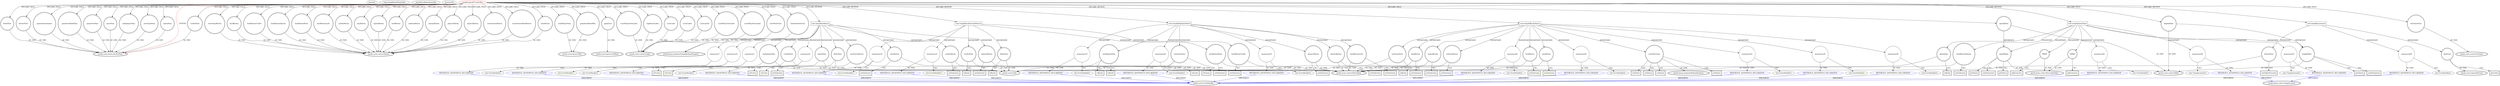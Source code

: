 digraph {
baseInfo[graphId=2239,category="extension_graph",isAnonymous=false,possibleRelation=true]
frameworkRelatedTypesInfo[0="javafx.scene.layout.AnchorPane"]
possibleCollaborationsInfo[0="2239~CLIENT_METHOD_DECLARATION-INSTANTIATION-~javafx.scene.layout.AnchorPane ~javafx.event.EventHandler ~false~true",1="2239~CLIENT_METHOD_DECLARATION-INSTANTIATION-~javafx.scene.layout.AnchorPane ~javafx.beans.value.ChangeListener ~false~true"]
locationInfo[projectName="candybibby-Snake",filePath="/candybibby-Snake/Snake-master/src/graphicsJavaFX/Controller.java",contextSignature="Controller",graphId="2239"]
0[label="graphicsJavaFX.Controller",vertexType="ROOT_CLIENT_CLASS_DECLARATION",isFrameworkType=false,color=red]
1[label="javafx.scene.layout.AnchorPane",vertexType="FRAMEWORK_CLASS_TYPE",isFrameworkType=true,peripheries=2]
2[label="CreditsPane",vertexType="FIELD_DECLARATION",isFrameworkType=true,peripheries=2,shape=circle]
4[label="RulesPane",vertexType="FIELD_DECLARATION",isFrameworkType=true,peripheries=2,shape=circle]
6[label="backButton",vertexType="FIELD_DECLARATION",isFrameworkType=true,peripheries=2,shape=circle]
7[label="javafx.scene.control.Button",vertexType="FRAMEWORK_CLASS_TYPE",isFrameworkType=true,peripheries=2]
8[label="backButtonCredits",vertexType="FIELD_DECLARATION",isFrameworkType=true,peripheries=2,shape=circle]
10[label="backButtonOptions",vertexType="FIELD_DECLARATION",isFrameworkType=true,peripheries=2,shape=circle]
12[label="backButtonRules",vertexType="FIELD_DECLARATION",isFrameworkType=true,peripheries=2,shape=circle]
14[label="backButtonmulti",vertexType="FIELD_DECLARATION",isFrameworkType=true,peripheries=2,shape=circle]
16[label="bottomPane",vertexType="FIELD_DECLARATION",isFrameworkType=true,peripheries=2,shape=circle]
18[label="creditsButton",vertexType="FIELD_DECLARATION",isFrameworkType=true,peripheries=2,shape=circle]
20[label="easyButton",vertexType="FIELD_DECLARATION",isFrameworkType=true,peripheries=2,shape=circle]
22[label="expertButton",vertexType="FIELD_DECLARATION",isFrameworkType=true,peripheries=2,shape=circle]
24[label="gameAreaContainer",vertexType="FIELD_DECLARATION",isFrameworkType=true,peripheries=2,shape=circle]
26[label="gameAreaMainVBox",vertexType="FIELD_DECLARATION",isFrameworkType=true,peripheries=2,shape=circle]
27[label="javafx.scene.layout.VBox",vertexType="FRAMEWORK_CLASS_TYPE",isFrameworkType=true,peripheries=2]
28[label="gameGrid",vertexType="FIELD_DECLARATION",isFrameworkType=true,peripheries=2,shape=circle]
29[label="javafx.scene.layout.GridPane",vertexType="FRAMEWORK_CLASS_TYPE",isFrameworkType=true,peripheries=2]
30[label="gameOverMultiPane",vertexType="FIELD_DECLARATION",isFrameworkType=true,peripheries=2,shape=circle]
32[label="gameOverPane",vertexType="FIELD_DECLARATION",isFrameworkType=true,peripheries=2,shape=circle]
34[label="hardButton",vertexType="FIELD_DECLARATION",isFrameworkType=true,peripheries=2,shape=circle]
36[label="highScoreLabel",vertexType="FIELD_DECLARATION",isFrameworkType=true,peripheries=2,shape=circle]
37[label="javafx.scene.control.Label",vertexType="FRAMEWORK_CLASS_TYPE",isFrameworkType=true,peripheries=2]
38[label="initializeNewGame",vertexType="FIELD_DECLARATION",isFrameworkType=true,peripheries=2,shape=circle]
39[label="javafx.beans.property.SimpleBooleanProperty",vertexType="FRAMEWORK_CLASS_TYPE",isFrameworkType=true,peripheries=2]
40[label="lengthSlider",vertexType="FIELD_DECLARATION",isFrameworkType=true,peripheries=2,shape=circle]
41[label="javafx.scene.control.Slider",vertexType="FRAMEWORK_CLASS_TYPE",isFrameworkType=true,peripheries=2]
42[label="mediumButton",vertexType="FIELD_DECLARATION",isFrameworkType=true,peripheries=2,shape=circle]
44[label="menuPane",vertexType="FIELD_DECLARATION",isFrameworkType=true,peripheries=2,shape=circle]
46[label="multiPlayerVbox",vertexType="FIELD_DECLARATION",isFrameworkType=true,peripheries=2,shape=circle]
48[label="multiplayerPane",vertexType="FIELD_DECLARATION",isFrameworkType=true,peripheries=2,shape=circle]
50[label="newGamePane",vertexType="FIELD_DECLARATION",isFrameworkType=true,peripheries=2,shape=circle]
52[label="optionPane",vertexType="FIELD_DECLARATION",isFrameworkType=true,peripheries=2,shape=circle]
54[label="optionsButton",vertexType="FIELD_DECLARATION",isFrameworkType=true,peripheries=2,shape=circle]
56[label="player1Button",vertexType="FIELD_DECLARATION",isFrameworkType=true,peripheries=2,shape=circle]
58[label="player2Button",vertexType="FIELD_DECLARATION",isFrameworkType=true,peripheries=2,shape=circle]
60[label="restartGameButton",vertexType="FIELD_DECLARATION",isFrameworkType=true,peripheries=2,shape=circle]
62[label="restartGameMultiButton",vertexType="FIELD_DECLARATION",isFrameworkType=true,peripheries=2,shape=circle]
64[label="rulesButton",vertexType="FIELD_DECLARATION",isFrameworkType=true,peripheries=2,shape=circle]
66[label="scoreLabel",vertexType="FIELD_DECLARATION",isFrameworkType=true,peripheries=2,shape=circle]
68[label="scoreLabel1",vertexType="FIELD_DECLARATION",isFrameworkType=true,peripheries=2,shape=circle]
70[label="scoreLabel2",vertexType="FIELD_DECLARATION",isFrameworkType=true,peripheries=2,shape=circle]
72[label="scorePlay1OverLabel",vertexType="FIELD_DECLARATION",isFrameworkType=true,peripheries=2,shape=circle]
74[label="scorePlay2OverLabel",vertexType="FIELD_DECLARATION",isFrameworkType=true,peripheries=2,shape=circle]
76[label="scorePlayerOverLabel",vertexType="FIELD_DECLARATION",isFrameworkType=true,peripheries=2,shape=circle]
78[label="speedSlider",vertexType="FIELD_DECLARATION",isFrameworkType=true,peripheries=2,shape=circle]
80[label="startGameButton",vertexType="FIELD_DECLARATION",isFrameworkType=true,peripheries=2,shape=circle]
82[label="startNewGame",vertexType="FIELD_DECLARATION",isFrameworkType=true,peripheries=2,shape=circle]
84[label="textGameOver",vertexType="FIELD_DECLARATION",isFrameworkType=true,peripheries=2,shape=circle]
85[label="javafx.scene.control.TextArea",vertexType="FRAMEWORK_CLASS_TYPE",isFrameworkType=true,peripheries=2]
87[label="void setupMainMenu()",vertexType="CLIENT_METHOD_DECLARATION",isFrameworkType=false,shape=box]
88[label="startGameButton",vertexType="VARIABLE_EXPRESION",isFrameworkType=true,peripheries=2,shape=circle]
90[label="javafx.scene.control.ButtonBase",vertexType="FRAMEWORK_CLASS_TYPE",isFrameworkType=true,peripheries=2]
89[label="setOnAction()",vertexType="INSIDE_CALL",isFrameworkType=true,peripheries=2,shape=box]
92[label="anonymous1",vertexType="VARIABLE_EXPRESION",isFrameworkType=false,shape=circle]
93[label="REFERENCE_ANONYMOUS_DECLARATION",vertexType="REFERENCE_ANONYMOUS_DECLARATION",isFrameworkType=false,color=blue]
94[label="javafx.event.EventHandler",vertexType="FRAMEWORK_INTERFACE_TYPE",isFrameworkType=true,peripheries=2]
91[label="new EventHandler()",vertexType="CONSTRUCTOR_CALL",isFrameworkType=false]
95[label="multiplayerPane",vertexType="VARIABLE_EXPRESION",isFrameworkType=true,peripheries=2,shape=circle]
97[label="javafx.scene.Node",vertexType="FRAMEWORK_CLASS_TYPE",isFrameworkType=true,peripheries=2]
96[label="toFront()",vertexType="INSIDE_CALL",isFrameworkType=true,peripheries=2,shape=box]
98[label="rulesButton",vertexType="VARIABLE_EXPRESION",isFrameworkType=true,peripheries=2,shape=circle]
99[label="setOnAction()",vertexType="INSIDE_CALL",isFrameworkType=true,peripheries=2,shape=box]
102[label="anonymous4",vertexType="VARIABLE_EXPRESION",isFrameworkType=false,shape=circle]
103[label="REFERENCE_ANONYMOUS_DECLARATION",vertexType="REFERENCE_ANONYMOUS_DECLARATION",isFrameworkType=false,color=blue]
101[label="new EventHandler()",vertexType="CONSTRUCTOR_CALL",isFrameworkType=false]
105[label="RulesPane",vertexType="VARIABLE_EXPRESION",isFrameworkType=true,peripheries=2,shape=circle]
106[label="toFront()",vertexType="INSIDE_CALL",isFrameworkType=true,peripheries=2,shape=box]
108[label="optionsButton",vertexType="VARIABLE_EXPRESION",isFrameworkType=true,peripheries=2,shape=circle]
109[label="setOnAction()",vertexType="INSIDE_CALL",isFrameworkType=true,peripheries=2,shape=box]
112[label="anonymous7",vertexType="VARIABLE_EXPRESION",isFrameworkType=false,shape=circle]
113[label="REFERENCE_ANONYMOUS_DECLARATION",vertexType="REFERENCE_ANONYMOUS_DECLARATION",isFrameworkType=false,color=blue]
111[label="new EventHandler()",vertexType="CONSTRUCTOR_CALL",isFrameworkType=false]
115[label="optionPane",vertexType="VARIABLE_EXPRESION",isFrameworkType=true,peripheries=2,shape=circle]
116[label="toFront()",vertexType="INSIDE_CALL",isFrameworkType=true,peripheries=2,shape=box]
118[label="creditsButton",vertexType="VARIABLE_EXPRESION",isFrameworkType=true,peripheries=2,shape=circle]
119[label="setOnAction()",vertexType="INSIDE_CALL",isFrameworkType=true,peripheries=2,shape=box]
122[label="anonymous10",vertexType="VARIABLE_EXPRESION",isFrameworkType=false,shape=circle]
123[label="REFERENCE_ANONYMOUS_DECLARATION",vertexType="REFERENCE_ANONYMOUS_DECLARATION",isFrameworkType=false,color=blue]
121[label="new EventHandler()",vertexType="CONSTRUCTOR_CALL",isFrameworkType=false]
125[label="CreditsPane",vertexType="VARIABLE_EXPRESION",isFrameworkType=true,peripheries=2,shape=circle]
126[label="toFront()",vertexType="INSIDE_CALL",isFrameworkType=true,peripheries=2,shape=box]
128[label="void setupRulesAndCreditPanes()",vertexType="CLIENT_METHOD_DECLARATION",isFrameworkType=false,shape=box]
129[label="backButtonCredits",vertexType="VARIABLE_EXPRESION",isFrameworkType=true,peripheries=2,shape=circle]
130[label="setOnAction()",vertexType="INSIDE_CALL",isFrameworkType=true,peripheries=2,shape=box]
133[label="anonymous13",vertexType="VARIABLE_EXPRESION",isFrameworkType=false,shape=circle]
134[label="REFERENCE_ANONYMOUS_DECLARATION",vertexType="REFERENCE_ANONYMOUS_DECLARATION",isFrameworkType=false,color=blue]
132[label="new EventHandler()",vertexType="CONSTRUCTOR_CALL",isFrameworkType=false]
136[label="CreditsPane",vertexType="VARIABLE_EXPRESION",isFrameworkType=true,peripheries=2,shape=circle]
137[label="toBack()",vertexType="INSIDE_CALL",isFrameworkType=true,peripheries=2,shape=box]
139[label="backButtonRules",vertexType="VARIABLE_EXPRESION",isFrameworkType=true,peripheries=2,shape=circle]
140[label="setOnAction()",vertexType="INSIDE_CALL",isFrameworkType=true,peripheries=2,shape=box]
143[label="anonymous16",vertexType="VARIABLE_EXPRESION",isFrameworkType=false,shape=circle]
144[label="REFERENCE_ANONYMOUS_DECLARATION",vertexType="REFERENCE_ANONYMOUS_DECLARATION",isFrameworkType=false,color=blue]
142[label="new EventHandler()",vertexType="CONSTRUCTOR_CALL",isFrameworkType=false]
146[label="RulesPane",vertexType="VARIABLE_EXPRESION",isFrameworkType=true,peripheries=2,shape=circle]
147[label="toBack()",vertexType="INSIDE_CALL",isFrameworkType=true,peripheries=2,shape=box]
149[label="void setupMultiplayerPane()",vertexType="CLIENT_METHOD_DECLARATION",isFrameworkType=false,shape=box]
150[label="backButtonmulti",vertexType="VARIABLE_EXPRESION",isFrameworkType=true,peripheries=2,shape=circle]
151[label="setOnAction()",vertexType="INSIDE_CALL",isFrameworkType=true,peripheries=2,shape=box]
154[label="anonymous19",vertexType="VARIABLE_EXPRESION",isFrameworkType=false,shape=circle]
155[label="REFERENCE_ANONYMOUS_DECLARATION",vertexType="REFERENCE_ANONYMOUS_DECLARATION",isFrameworkType=false,color=blue]
153[label="new EventHandler()",vertexType="CONSTRUCTOR_CALL",isFrameworkType=false]
157[label="multiplayerPane",vertexType="VARIABLE_EXPRESION",isFrameworkType=true,peripheries=2,shape=circle]
158[label="toBack()",vertexType="INSIDE_CALL",isFrameworkType=true,peripheries=2,shape=box]
160[label="player1Button",vertexType="VARIABLE_EXPRESION",isFrameworkType=true,peripheries=2,shape=circle]
161[label="setOnAction()",vertexType="INSIDE_CALL",isFrameworkType=true,peripheries=2,shape=box]
164[label="anonymous22",vertexType="VARIABLE_EXPRESION",isFrameworkType=false,shape=circle]
165[label="REFERENCE_ANONYMOUS_DECLARATION",vertexType="REFERENCE_ANONYMOUS_DECLARATION",isFrameworkType=false,color=blue]
163[label="new EventHandler()",vertexType="CONSTRUCTOR_CALL",isFrameworkType=false]
167[label="newGamePane",vertexType="VARIABLE_EXPRESION",isFrameworkType=true,peripheries=2,shape=circle]
168[label="toFront()",vertexType="INSIDE_CALL",isFrameworkType=true,peripheries=2,shape=box]
170[label="player2Button",vertexType="VARIABLE_EXPRESION",isFrameworkType=true,peripheries=2,shape=circle]
171[label="setOnAction()",vertexType="INSIDE_CALL",isFrameworkType=true,peripheries=2,shape=box]
174[label="anonymous25",vertexType="VARIABLE_EXPRESION",isFrameworkType=false,shape=circle]
175[label="REFERENCE_ANONYMOUS_DECLARATION",vertexType="REFERENCE_ANONYMOUS_DECLARATION",isFrameworkType=false,color=blue]
173[label="new EventHandler()",vertexType="CONSTRUCTOR_CALL",isFrameworkType=false]
178[label="toBack()",vertexType="INSIDE_CALL",isFrameworkType=true,peripheries=2,shape=box]
180[label="toFront()",vertexType="INSIDE_CALL",isFrameworkType=true,peripheries=2,shape=box]
181[label="void setupDifficultyPane()",vertexType="CLIENT_METHOD_DECLARATION",isFrameworkType=false,shape=box]
182[label="backButton",vertexType="VARIABLE_EXPRESION",isFrameworkType=true,peripheries=2,shape=circle]
183[label="setOnAction()",vertexType="INSIDE_CALL",isFrameworkType=true,peripheries=2,shape=box]
186[label="anonymous29",vertexType="VARIABLE_EXPRESION",isFrameworkType=false,shape=circle]
187[label="REFERENCE_ANONYMOUS_DECLARATION",vertexType="REFERENCE_ANONYMOUS_DECLARATION",isFrameworkType=false,color=blue]
185[label="new EventHandler()",vertexType="CONSTRUCTOR_CALL",isFrameworkType=false]
189[label="newGamePane",vertexType="VARIABLE_EXPRESION",isFrameworkType=true,peripheries=2,shape=circle]
190[label="toBack()",vertexType="INSIDE_CALL",isFrameworkType=true,peripheries=2,shape=box]
192[label="easyButton",vertexType="VARIABLE_EXPRESION",isFrameworkType=true,peripheries=2,shape=circle]
193[label="setOnAction()",vertexType="INSIDE_CALL",isFrameworkType=true,peripheries=2,shape=box]
196[label="anonymous32",vertexType="VARIABLE_EXPRESION",isFrameworkType=false,shape=circle]
197[label="REFERENCE_ANONYMOUS_DECLARATION",vertexType="REFERENCE_ANONYMOUS_DECLARATION",isFrameworkType=false,color=blue]
195[label="new EventHandler()",vertexType="CONSTRUCTOR_CALL",isFrameworkType=false]
199[label="startNewGame",vertexType="VARIABLE_EXPRESION",isFrameworkType=true,peripheries=2,shape=circle]
201[label="javafx.beans.property.BooleanProperty",vertexType="FRAMEWORK_CLASS_TYPE",isFrameworkType=true,peripheries=2]
200[label="setValue()",vertexType="INSIDE_CALL",isFrameworkType=true,peripheries=2,shape=box]
202[label="mediumButton",vertexType="VARIABLE_EXPRESION",isFrameworkType=true,peripheries=2,shape=circle]
203[label="setOnAction()",vertexType="INSIDE_CALL",isFrameworkType=true,peripheries=2,shape=box]
206[label="anonymous35",vertexType="VARIABLE_EXPRESION",isFrameworkType=false,shape=circle]
207[label="REFERENCE_ANONYMOUS_DECLARATION",vertexType="REFERENCE_ANONYMOUS_DECLARATION",isFrameworkType=false,color=blue]
205[label="new EventHandler()",vertexType="CONSTRUCTOR_CALL",isFrameworkType=false]
210[label="setValue()",vertexType="INSIDE_CALL",isFrameworkType=true,peripheries=2,shape=box]
211[label="hardButton",vertexType="VARIABLE_EXPRESION",isFrameworkType=true,peripheries=2,shape=circle]
212[label="setOnAction()",vertexType="INSIDE_CALL",isFrameworkType=true,peripheries=2,shape=box]
215[label="anonymous38",vertexType="VARIABLE_EXPRESION",isFrameworkType=false,shape=circle]
216[label="REFERENCE_ANONYMOUS_DECLARATION",vertexType="REFERENCE_ANONYMOUS_DECLARATION",isFrameworkType=false,color=blue]
214[label="new EventHandler()",vertexType="CONSTRUCTOR_CALL",isFrameworkType=false]
219[label="setValue()",vertexType="INSIDE_CALL",isFrameworkType=true,peripheries=2,shape=box]
220[label="expertButton",vertexType="VARIABLE_EXPRESION",isFrameworkType=true,peripheries=2,shape=circle]
221[label="setOnAction()",vertexType="INSIDE_CALL",isFrameworkType=true,peripheries=2,shape=box]
224[label="anonymous41",vertexType="VARIABLE_EXPRESION",isFrameworkType=false,shape=circle]
225[label="REFERENCE_ANONYMOUS_DECLARATION",vertexType="REFERENCE_ANONYMOUS_DECLARATION",isFrameworkType=false,color=blue]
223[label="new EventHandler()",vertexType="CONSTRUCTOR_CALL",isFrameworkType=false]
228[label="setValue()",vertexType="INSIDE_CALL",isFrameworkType=true,peripheries=2,shape=box]
229[label="void setupOptionsPane()",vertexType="CLIENT_METHOD_DECLARATION",isFrameworkType=false,shape=box]
230[label="backButtonOptions",vertexType="VARIABLE_EXPRESION",isFrameworkType=true,peripheries=2,shape=circle]
231[label="setOnAction()",vertexType="INSIDE_CALL",isFrameworkType=true,peripheries=2,shape=box]
234[label="anonymous44",vertexType="VARIABLE_EXPRESION",isFrameworkType=false,shape=circle]
235[label="REFERENCE_ANONYMOUS_DECLARATION",vertexType="REFERENCE_ANONYMOUS_DECLARATION",isFrameworkType=false,color=blue]
233[label="new EventHandler()",vertexType="CONSTRUCTOR_CALL",isFrameworkType=false]
237[label="optionPane",vertexType="VARIABLE_EXPRESION",isFrameworkType=true,peripheries=2,shape=circle]
238[label="toBack()",vertexType="INSIDE_CALL",isFrameworkType=true,peripheries=2,shape=box]
240[label="VAR46",vertexType="VARIABLE_EXPRESION",isFrameworkType=true,peripheries=2,shape=circle]
242[label="javafx.beans.value.ObservableValue",vertexType="FRAMEWORK_INTERFACE_TYPE",isFrameworkType=true,peripheries=2]
241[label="addListener()",vertexType="INSIDE_CALL",isFrameworkType=true,peripheries=2,shape=box]
243[label="lengthSlider",vertexType="VARIABLE_EXPRESION",isFrameworkType=true,peripheries=2,shape=circle]
244[label="valueProperty()",vertexType="INSIDE_CALL",isFrameworkType=true,peripheries=2,shape=box]
247[label="anonymous48",vertexType="VARIABLE_EXPRESION",isFrameworkType=false,shape=circle]
248[label="REFERENCE_ANONYMOUS_DECLARATION",vertexType="REFERENCE_ANONYMOUS_DECLARATION",isFrameworkType=false,color=blue]
249[label="javafx.beans.value.ChangeListener",vertexType="FRAMEWORK_INTERFACE_TYPE",isFrameworkType=true,peripheries=2]
246[label="new ChangeListener()",vertexType="CONSTRUCTOR_CALL",isFrameworkType=false]
251[label="getValue()",vertexType="INSIDE_CALL",isFrameworkType=true,peripheries=2,shape=box]
252[label="VAR50",vertexType="VARIABLE_EXPRESION",isFrameworkType=true,peripheries=2,shape=circle]
253[label="addListener()",vertexType="INSIDE_CALL",isFrameworkType=true,peripheries=2,shape=box]
255[label="speedSlider",vertexType="VARIABLE_EXPRESION",isFrameworkType=true,peripheries=2,shape=circle]
256[label="valueProperty()",vertexType="INSIDE_CALL",isFrameworkType=true,peripheries=2,shape=box]
259[label="anonymous52",vertexType="VARIABLE_EXPRESION",isFrameworkType=false,shape=circle]
260[label="REFERENCE_ANONYMOUS_DECLARATION",vertexType="REFERENCE_ANONYMOUS_DECLARATION",isFrameworkType=false,color=blue]
258[label="new ChangeListener()",vertexType="CONSTRUCTOR_CALL",isFrameworkType=false]
263[label="getValue()",vertexType="INSIDE_CALL",isFrameworkType=true,peripheries=2,shape=box]
265[label="getValue()",vertexType="INSIDE_CALL",isFrameworkType=true,peripheries=2,shape=box]
302[label="void setupKeyListener()",vertexType="CLIENT_METHOD_DECLARATION",isFrameworkType=false,shape=box]
303[label="bottomPane",vertexType="VARIABLE_EXPRESION",isFrameworkType=true,peripheries=2,shape=circle]
304[label="setOnKeyPressed()",vertexType="INSIDE_CALL",isFrameworkType=true,peripheries=2,shape=box]
307[label="anonymous68",vertexType="VARIABLE_EXPRESION",isFrameworkType=false,shape=circle]
308[label="REFERENCE_ANONYMOUS_DECLARATION",vertexType="REFERENCE_ANONYMOUS_DECLARATION",isFrameworkType=false,color=blue]
306[label="new EventHandler()",vertexType="CONSTRUCTOR_CALL",isFrameworkType=false]
310[label="keyEvent",vertexType="VARIABLE_EXPRESION",isFrameworkType=true,peripheries=2,shape=circle]
312[label="javafx.scene.input.KeyEvent",vertexType="FRAMEWORK_CLASS_TYPE",isFrameworkType=true,peripheries=2]
311[label="getCode()",vertexType="INSIDE_CALL",isFrameworkType=true,peripheries=2,shape=box]
0->1[label="EXTEND",color=red]
0->2[label="DECLARE_FIELD"]
2->1[label="OF_TYPE"]
0->4[label="DECLARE_FIELD"]
4->1[label="OF_TYPE"]
0->6[label="DECLARE_FIELD"]
6->7[label="OF_TYPE"]
0->8[label="DECLARE_FIELD"]
8->7[label="OF_TYPE"]
0->10[label="DECLARE_FIELD"]
10->7[label="OF_TYPE"]
0->12[label="DECLARE_FIELD"]
12->7[label="OF_TYPE"]
0->14[label="DECLARE_FIELD"]
14->7[label="OF_TYPE"]
0->16[label="DECLARE_FIELD"]
16->1[label="OF_TYPE"]
0->18[label="DECLARE_FIELD"]
18->7[label="OF_TYPE"]
0->20[label="DECLARE_FIELD"]
20->7[label="OF_TYPE"]
0->22[label="DECLARE_FIELD"]
22->7[label="OF_TYPE"]
0->24[label="DECLARE_FIELD"]
24->1[label="OF_TYPE"]
0->26[label="DECLARE_FIELD"]
26->27[label="OF_TYPE"]
0->28[label="DECLARE_FIELD"]
28->29[label="OF_TYPE"]
0->30[label="DECLARE_FIELD"]
30->1[label="OF_TYPE"]
0->32[label="DECLARE_FIELD"]
32->1[label="OF_TYPE"]
0->34[label="DECLARE_FIELD"]
34->7[label="OF_TYPE"]
0->36[label="DECLARE_FIELD"]
36->37[label="OF_TYPE"]
0->38[label="DECLARE_FIELD"]
38->39[label="OF_TYPE"]
0->40[label="DECLARE_FIELD"]
40->41[label="OF_TYPE"]
0->42[label="DECLARE_FIELD"]
42->7[label="OF_TYPE"]
0->44[label="DECLARE_FIELD"]
44->1[label="OF_TYPE"]
0->46[label="DECLARE_FIELD"]
46->27[label="OF_TYPE"]
0->48[label="DECLARE_FIELD"]
48->1[label="OF_TYPE"]
0->50[label="DECLARE_FIELD"]
50->1[label="OF_TYPE"]
0->52[label="DECLARE_FIELD"]
52->1[label="OF_TYPE"]
0->54[label="DECLARE_FIELD"]
54->7[label="OF_TYPE"]
0->56[label="DECLARE_FIELD"]
56->7[label="OF_TYPE"]
0->58[label="DECLARE_FIELD"]
58->7[label="OF_TYPE"]
0->60[label="DECLARE_FIELD"]
60->7[label="OF_TYPE"]
0->62[label="DECLARE_FIELD"]
62->7[label="OF_TYPE"]
0->64[label="DECLARE_FIELD"]
64->7[label="OF_TYPE"]
0->66[label="DECLARE_FIELD"]
66->37[label="OF_TYPE"]
0->68[label="DECLARE_FIELD"]
68->37[label="OF_TYPE"]
0->70[label="DECLARE_FIELD"]
70->37[label="OF_TYPE"]
0->72[label="DECLARE_FIELD"]
72->37[label="OF_TYPE"]
0->74[label="DECLARE_FIELD"]
74->37[label="OF_TYPE"]
0->76[label="DECLARE_FIELD"]
76->37[label="OF_TYPE"]
0->78[label="DECLARE_FIELD"]
78->41[label="OF_TYPE"]
0->80[label="DECLARE_FIELD"]
80->7[label="OF_TYPE"]
0->82[label="DECLARE_FIELD"]
82->39[label="OF_TYPE"]
0->84[label="DECLARE_FIELD"]
84->85[label="OF_TYPE"]
0->87[label="DECLARE_METHOD"]
87->88[label="INSTANTIATE"]
88->90[label="OF_TYPE"]
88->89[label="CALL"]
87->92[label="INSTANTIATE"]
93->94[label="IMPLEMENT",color=blue]
92->93[label="OF_TYPE"]
92->91[label="CALL"]
87->95[label="INSTANTIATE"]
95->97[label="OF_TYPE"]
95->96[label="CALL"]
87->98[label="INSTANTIATE"]
98->90[label="OF_TYPE"]
98->99[label="CALL"]
87->102[label="INSTANTIATE"]
103->94[label="IMPLEMENT",color=blue]
102->103[label="OF_TYPE"]
102->101[label="CALL"]
87->105[label="INSTANTIATE"]
105->97[label="OF_TYPE"]
105->106[label="CALL"]
87->108[label="INSTANTIATE"]
108->90[label="OF_TYPE"]
108->109[label="CALL"]
87->112[label="INSTANTIATE"]
113->94[label="IMPLEMENT",color=blue]
112->113[label="OF_TYPE"]
112->111[label="CALL"]
87->115[label="INSTANTIATE"]
115->97[label="OF_TYPE"]
115->116[label="CALL"]
87->118[label="INSTANTIATE"]
118->90[label="OF_TYPE"]
118->119[label="CALL"]
87->122[label="INSTANTIATE"]
123->94[label="IMPLEMENT",color=blue]
122->123[label="OF_TYPE"]
122->121[label="CALL"]
87->125[label="INSTANTIATE"]
125->97[label="OF_TYPE"]
125->126[label="CALL"]
0->128[label="DECLARE_METHOD"]
128->129[label="INSTANTIATE"]
129->90[label="OF_TYPE"]
129->130[label="CALL"]
128->133[label="INSTANTIATE"]
134->94[label="IMPLEMENT",color=blue]
133->134[label="OF_TYPE"]
133->132[label="CALL"]
128->136[label="INSTANTIATE"]
136->97[label="OF_TYPE"]
136->137[label="CALL"]
128->139[label="INSTANTIATE"]
139->90[label="OF_TYPE"]
139->140[label="CALL"]
128->143[label="INSTANTIATE"]
144->94[label="IMPLEMENT",color=blue]
143->144[label="OF_TYPE"]
143->142[label="CALL"]
128->146[label="INSTANTIATE"]
146->97[label="OF_TYPE"]
146->147[label="CALL"]
0->149[label="DECLARE_METHOD"]
149->150[label="INSTANTIATE"]
150->90[label="OF_TYPE"]
150->151[label="CALL"]
149->154[label="INSTANTIATE"]
155->94[label="IMPLEMENT",color=blue]
154->155[label="OF_TYPE"]
154->153[label="CALL"]
149->157[label="INSTANTIATE"]
157->97[label="OF_TYPE"]
157->158[label="CALL"]
149->160[label="INSTANTIATE"]
160->90[label="OF_TYPE"]
160->161[label="CALL"]
149->164[label="INSTANTIATE"]
165->94[label="IMPLEMENT",color=blue]
164->165[label="OF_TYPE"]
164->163[label="CALL"]
149->167[label="INSTANTIATE"]
167->97[label="OF_TYPE"]
167->168[label="CALL"]
149->170[label="INSTANTIATE"]
170->90[label="OF_TYPE"]
170->171[label="CALL"]
149->174[label="INSTANTIATE"]
175->94[label="IMPLEMENT",color=blue]
174->175[label="OF_TYPE"]
174->173[label="CALL"]
157->178[label="CALL"]
167->180[label="CALL"]
0->181[label="DECLARE_METHOD"]
181->182[label="INSTANTIATE"]
182->90[label="OF_TYPE"]
182->183[label="CALL"]
181->186[label="INSTANTIATE"]
187->94[label="IMPLEMENT",color=blue]
186->187[label="OF_TYPE"]
186->185[label="CALL"]
181->189[label="INSTANTIATE"]
189->97[label="OF_TYPE"]
189->190[label="CALL"]
181->192[label="INSTANTIATE"]
192->90[label="OF_TYPE"]
192->193[label="CALL"]
181->196[label="INSTANTIATE"]
197->94[label="IMPLEMENT",color=blue]
196->197[label="OF_TYPE"]
196->195[label="CALL"]
181->199[label="INSTANTIATE"]
199->201[label="OF_TYPE"]
199->200[label="CALL"]
181->202[label="INSTANTIATE"]
202->90[label="OF_TYPE"]
202->203[label="CALL"]
181->206[label="INSTANTIATE"]
207->94[label="IMPLEMENT",color=blue]
206->207[label="OF_TYPE"]
206->205[label="CALL"]
199->210[label="CALL"]
181->211[label="INSTANTIATE"]
211->90[label="OF_TYPE"]
211->212[label="CALL"]
181->215[label="INSTANTIATE"]
216->94[label="IMPLEMENT",color=blue]
215->216[label="OF_TYPE"]
215->214[label="CALL"]
199->219[label="CALL"]
181->220[label="INSTANTIATE"]
220->90[label="OF_TYPE"]
220->221[label="CALL"]
181->224[label="INSTANTIATE"]
225->94[label="IMPLEMENT",color=blue]
224->225[label="OF_TYPE"]
224->223[label="CALL"]
199->228[label="CALL"]
0->229[label="DECLARE_METHOD"]
229->230[label="INSTANTIATE"]
230->90[label="OF_TYPE"]
230->231[label="CALL"]
229->234[label="INSTANTIATE"]
235->94[label="IMPLEMENT",color=blue]
234->235[label="OF_TYPE"]
234->233[label="CALL"]
229->237[label="INSTANTIATE"]
237->97[label="OF_TYPE"]
237->238[label="CALL"]
229->240[label="INSTANTIATE"]
240->242[label="OF_TYPE"]
240->241[label="CALL"]
229->243[label="INSTANTIATE"]
40->243[label="REFERENCE"]
243->41[label="OF_TYPE"]
243->244[label="CALL"]
229->247[label="INSTANTIATE"]
248->249[label="IMPLEMENT",color=blue]
247->248[label="OF_TYPE"]
247->246[label="CALL"]
243->251[label="CALL"]
229->252[label="INSTANTIATE"]
252->242[label="OF_TYPE"]
252->253[label="CALL"]
229->255[label="INSTANTIATE"]
78->255[label="REFERENCE"]
255->41[label="OF_TYPE"]
255->256[label="CALL"]
229->259[label="INSTANTIATE"]
260->249[label="IMPLEMENT",color=blue]
259->260[label="OF_TYPE"]
259->258[label="CALL"]
255->263[label="CALL"]
255->265[label="CALL"]
0->302[label="DECLARE_METHOD"]
302->303[label="INSTANTIATE"]
303->97[label="OF_TYPE"]
303->304[label="CALL"]
302->307[label="INSTANTIATE"]
308->94[label="IMPLEMENT",color=blue]
307->308[label="OF_TYPE"]
307->306[label="CALL"]
302->310[label="INSTANTIATE"]
310->312[label="OF_TYPE"]
310->311[label="CALL"]
}
